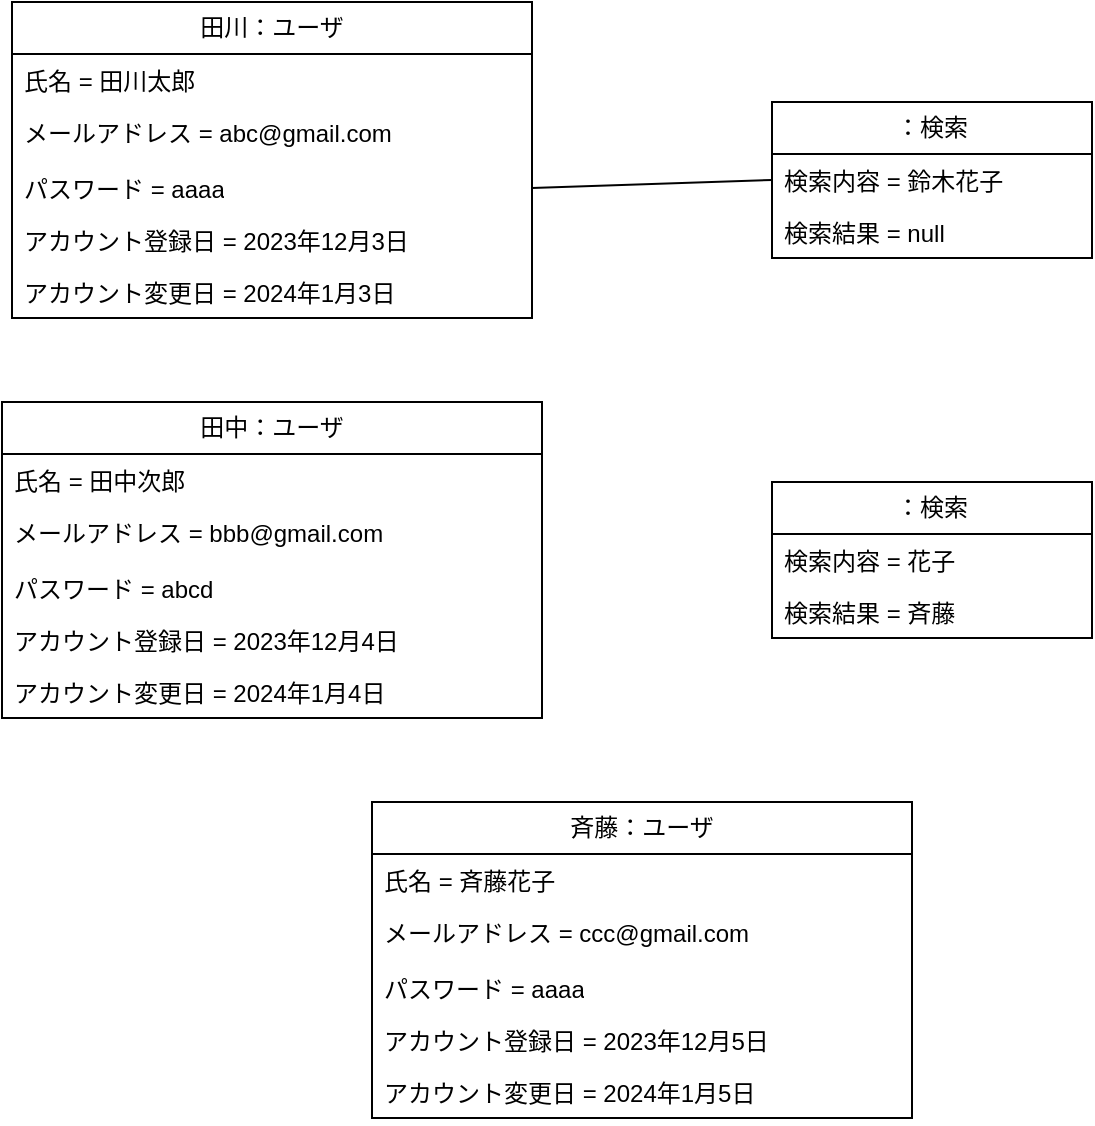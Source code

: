 <mxfile version="22.1.5" type="device">
  <diagram name="ページ1" id="Y7tMpiuUqk2Kay0Dzbap">
    <mxGraphModel dx="1006" dy="1139" grid="1" gridSize="10" guides="1" tooltips="1" connect="1" arrows="1" fold="1" page="0" pageScale="1" pageWidth="827" pageHeight="1169" math="0" shadow="0">
      <root>
        <mxCell id="0" />
        <mxCell id="1" parent="0" />
        <mxCell id="Qg7RAEVEIy1zDmkFeC45-1" value="田川：ユーザ" style="swimlane;fontStyle=0;childLayout=stackLayout;horizontal=1;startSize=26;fillColor=none;horizontalStack=0;resizeParent=1;resizeParentMax=0;resizeLast=0;collapsible=1;marginBottom=0;whiteSpace=wrap;html=1;" parent="1" vertex="1">
          <mxGeometry x="-100" y="-240" width="260" height="158" as="geometry" />
        </mxCell>
        <mxCell id="Qg7RAEVEIy1zDmkFeC45-2" value="氏名 = 田川太郎" style="text;strokeColor=none;fillColor=none;align=left;verticalAlign=top;spacingLeft=4;spacingRight=4;overflow=hidden;rotatable=0;points=[[0,0.5],[1,0.5]];portConstraint=eastwest;whiteSpace=wrap;html=1;" parent="Qg7RAEVEIy1zDmkFeC45-1" vertex="1">
          <mxGeometry y="26" width="260" height="26" as="geometry" />
        </mxCell>
        <mxCell id="Qg7RAEVEIy1zDmkFeC45-3" value="メールアドレス = abc@gmail.com" style="text;strokeColor=none;fillColor=none;align=left;verticalAlign=top;spacingLeft=4;spacingRight=4;overflow=hidden;rotatable=0;points=[[0,0.5],[1,0.5]];portConstraint=eastwest;whiteSpace=wrap;html=1;" parent="Qg7RAEVEIy1zDmkFeC45-1" vertex="1">
          <mxGeometry y="52" width="260" height="28" as="geometry" />
        </mxCell>
        <mxCell id="Qg7RAEVEIy1zDmkFeC45-4" value="パスワード = aaaa" style="text;strokeColor=none;fillColor=none;align=left;verticalAlign=top;spacingLeft=4;spacingRight=4;overflow=hidden;rotatable=0;points=[[0,0.5],[1,0.5]];portConstraint=eastwest;whiteSpace=wrap;html=1;" parent="Qg7RAEVEIy1zDmkFeC45-1" vertex="1">
          <mxGeometry y="80" width="260" height="26" as="geometry" />
        </mxCell>
        <mxCell id="Qg7RAEVEIy1zDmkFeC45-5" value="アカウント登録日 = 2023年12月3日" style="text;strokeColor=none;fillColor=none;align=left;verticalAlign=top;spacingLeft=4;spacingRight=4;overflow=hidden;rotatable=0;points=[[0,0.5],[1,0.5]];portConstraint=eastwest;whiteSpace=wrap;html=1;" parent="Qg7RAEVEIy1zDmkFeC45-1" vertex="1">
          <mxGeometry y="106" width="260" height="26" as="geometry" />
        </mxCell>
        <mxCell id="Qg7RAEVEIy1zDmkFeC45-6" value="アカウント変更日 = 2024年1月3日" style="text;strokeColor=none;fillColor=none;align=left;verticalAlign=top;spacingLeft=4;spacingRight=4;overflow=hidden;rotatable=0;points=[[0,0.5],[1,0.5]];portConstraint=eastwest;whiteSpace=wrap;html=1;" parent="Qg7RAEVEIy1zDmkFeC45-1" vertex="1">
          <mxGeometry y="132" width="260" height="26" as="geometry" />
        </mxCell>
        <mxCell id="Qg7RAEVEIy1zDmkFeC45-7" value="田中：ユーザ" style="swimlane;fontStyle=0;childLayout=stackLayout;horizontal=1;startSize=26;fillColor=none;horizontalStack=0;resizeParent=1;resizeParentMax=0;resizeLast=0;collapsible=1;marginBottom=0;whiteSpace=wrap;html=1;" parent="1" vertex="1">
          <mxGeometry x="-105" y="-40" width="270" height="158" as="geometry" />
        </mxCell>
        <mxCell id="Qg7RAEVEIy1zDmkFeC45-8" value="氏名 = 田中次郎" style="text;strokeColor=none;fillColor=none;align=left;verticalAlign=top;spacingLeft=4;spacingRight=4;overflow=hidden;rotatable=0;points=[[0,0.5],[1,0.5]];portConstraint=eastwest;whiteSpace=wrap;html=1;" parent="Qg7RAEVEIy1zDmkFeC45-7" vertex="1">
          <mxGeometry y="26" width="270" height="26" as="geometry" />
        </mxCell>
        <mxCell id="Qg7RAEVEIy1zDmkFeC45-9" value="メールアドレス = bbb@gmail.com" style="text;strokeColor=none;fillColor=none;align=left;verticalAlign=top;spacingLeft=4;spacingRight=4;overflow=hidden;rotatable=0;points=[[0,0.5],[1,0.5]];portConstraint=eastwest;whiteSpace=wrap;html=1;" parent="Qg7RAEVEIy1zDmkFeC45-7" vertex="1">
          <mxGeometry y="52" width="270" height="28" as="geometry" />
        </mxCell>
        <mxCell id="Qg7RAEVEIy1zDmkFeC45-10" value="パスワード = abcd" style="text;strokeColor=none;fillColor=none;align=left;verticalAlign=top;spacingLeft=4;spacingRight=4;overflow=hidden;rotatable=0;points=[[0,0.5],[1,0.5]];portConstraint=eastwest;whiteSpace=wrap;html=1;" parent="Qg7RAEVEIy1zDmkFeC45-7" vertex="1">
          <mxGeometry y="80" width="270" height="26" as="geometry" />
        </mxCell>
        <mxCell id="Qg7RAEVEIy1zDmkFeC45-11" value="アカウント登録日 = 2023年12月4日" style="text;strokeColor=none;fillColor=none;align=left;verticalAlign=top;spacingLeft=4;spacingRight=4;overflow=hidden;rotatable=0;points=[[0,0.5],[1,0.5]];portConstraint=eastwest;whiteSpace=wrap;html=1;" parent="Qg7RAEVEIy1zDmkFeC45-7" vertex="1">
          <mxGeometry y="106" width="270" height="26" as="geometry" />
        </mxCell>
        <mxCell id="Qg7RAEVEIy1zDmkFeC45-12" value="アカウント変更日 = 2024年1月4日" style="text;strokeColor=none;fillColor=none;align=left;verticalAlign=top;spacingLeft=4;spacingRight=4;overflow=hidden;rotatable=0;points=[[0,0.5],[1,0.5]];portConstraint=eastwest;whiteSpace=wrap;html=1;" parent="Qg7RAEVEIy1zDmkFeC45-7" vertex="1">
          <mxGeometry y="132" width="270" height="26" as="geometry" />
        </mxCell>
        <mxCell id="Qg7RAEVEIy1zDmkFeC45-13" value="斉藤：ユーザ" style="swimlane;fontStyle=0;childLayout=stackLayout;horizontal=1;startSize=26;fillColor=none;horizontalStack=0;resizeParent=1;resizeParentMax=0;resizeLast=0;collapsible=1;marginBottom=0;whiteSpace=wrap;html=1;" parent="1" vertex="1">
          <mxGeometry x="80" y="160" width="270" height="158" as="geometry" />
        </mxCell>
        <mxCell id="Qg7RAEVEIy1zDmkFeC45-14" value="氏名 = 斉藤花子" style="text;strokeColor=none;fillColor=none;align=left;verticalAlign=top;spacingLeft=4;spacingRight=4;overflow=hidden;rotatable=0;points=[[0,0.5],[1,0.5]];portConstraint=eastwest;whiteSpace=wrap;html=1;" parent="Qg7RAEVEIy1zDmkFeC45-13" vertex="1">
          <mxGeometry y="26" width="270" height="26" as="geometry" />
        </mxCell>
        <mxCell id="Qg7RAEVEIy1zDmkFeC45-15" value="メールアドレス = ccc@gmail.com" style="text;strokeColor=none;fillColor=none;align=left;verticalAlign=top;spacingLeft=4;spacingRight=4;overflow=hidden;rotatable=0;points=[[0,0.5],[1,0.5]];portConstraint=eastwest;whiteSpace=wrap;html=1;" parent="Qg7RAEVEIy1zDmkFeC45-13" vertex="1">
          <mxGeometry y="52" width="270" height="28" as="geometry" />
        </mxCell>
        <mxCell id="Qg7RAEVEIy1zDmkFeC45-16" value="パスワード = aaaa" style="text;strokeColor=none;fillColor=none;align=left;verticalAlign=top;spacingLeft=4;spacingRight=4;overflow=hidden;rotatable=0;points=[[0,0.5],[1,0.5]];portConstraint=eastwest;whiteSpace=wrap;html=1;" parent="Qg7RAEVEIy1zDmkFeC45-13" vertex="1">
          <mxGeometry y="80" width="270" height="26" as="geometry" />
        </mxCell>
        <mxCell id="Qg7RAEVEIy1zDmkFeC45-17" value="アカウント登録日 = 2023年12月5日" style="text;strokeColor=none;fillColor=none;align=left;verticalAlign=top;spacingLeft=4;spacingRight=4;overflow=hidden;rotatable=0;points=[[0,0.5],[1,0.5]];portConstraint=eastwest;whiteSpace=wrap;html=1;" parent="Qg7RAEVEIy1zDmkFeC45-13" vertex="1">
          <mxGeometry y="106" width="270" height="26" as="geometry" />
        </mxCell>
        <mxCell id="Qg7RAEVEIy1zDmkFeC45-18" value="アカウント変更日 = 2024年1月5日" style="text;strokeColor=none;fillColor=none;align=left;verticalAlign=top;spacingLeft=4;spacingRight=4;overflow=hidden;rotatable=0;points=[[0,0.5],[1,0.5]];portConstraint=eastwest;whiteSpace=wrap;html=1;" parent="Qg7RAEVEIy1zDmkFeC45-13" vertex="1">
          <mxGeometry y="132" width="270" height="26" as="geometry" />
        </mxCell>
        <mxCell id="Qg7RAEVEIy1zDmkFeC45-19" value="：検索" style="swimlane;fontStyle=0;childLayout=stackLayout;horizontal=1;startSize=26;fillColor=none;horizontalStack=0;resizeParent=1;resizeParentMax=0;resizeLast=0;collapsible=1;marginBottom=0;whiteSpace=wrap;html=1;" parent="1" vertex="1">
          <mxGeometry x="280" y="-190" width="160" height="78" as="geometry" />
        </mxCell>
        <mxCell id="Qg7RAEVEIy1zDmkFeC45-23" value="検索内容 = 鈴木花子" style="text;strokeColor=none;fillColor=none;align=left;verticalAlign=top;spacingLeft=4;spacingRight=4;overflow=hidden;rotatable=0;points=[[0,0.5],[1,0.5]];portConstraint=eastwest;whiteSpace=wrap;html=1;" parent="Qg7RAEVEIy1zDmkFeC45-19" vertex="1">
          <mxGeometry y="26" width="160" height="26" as="geometry" />
        </mxCell>
        <mxCell id="Qg7RAEVEIy1zDmkFeC45-25" value="検索結果 = null" style="text;strokeColor=none;fillColor=none;align=left;verticalAlign=top;spacingLeft=4;spacingRight=4;overflow=hidden;rotatable=0;points=[[0,0.5],[1,0.5]];portConstraint=eastwest;whiteSpace=wrap;html=1;" parent="Qg7RAEVEIy1zDmkFeC45-19" vertex="1">
          <mxGeometry y="52" width="160" height="26" as="geometry" />
        </mxCell>
        <mxCell id="Qg7RAEVEIy1zDmkFeC45-29" value="" style="endArrow=none;html=1;rounded=0;fontSize=12;startSize=8;endSize=8;curved=1;entryX=0;entryY=0.5;entryDx=0;entryDy=0;exitX=1;exitY=0.5;exitDx=0;exitDy=0;" parent="1" source="Qg7RAEVEIy1zDmkFeC45-4" target="Qg7RAEVEIy1zDmkFeC45-23" edge="1">
          <mxGeometry width="50" height="50" relative="1" as="geometry">
            <mxPoint x="130" y="10" as="sourcePoint" />
            <mxPoint x="180" y="-40" as="targetPoint" />
          </mxGeometry>
        </mxCell>
        <mxCell id="Qg7RAEVEIy1zDmkFeC45-30" value="：検索" style="swimlane;fontStyle=0;childLayout=stackLayout;horizontal=1;startSize=26;fillColor=none;horizontalStack=0;resizeParent=1;resizeParentMax=0;resizeLast=0;collapsible=1;marginBottom=0;whiteSpace=wrap;html=1;" parent="1" vertex="1">
          <mxGeometry x="280" width="160" height="78" as="geometry" />
        </mxCell>
        <mxCell id="Qg7RAEVEIy1zDmkFeC45-31" value="検索内容 = 花子" style="text;strokeColor=none;fillColor=none;align=left;verticalAlign=top;spacingLeft=4;spacingRight=4;overflow=hidden;rotatable=0;points=[[0,0.5],[1,0.5]];portConstraint=eastwest;whiteSpace=wrap;html=1;" parent="Qg7RAEVEIy1zDmkFeC45-30" vertex="1">
          <mxGeometry y="26" width="160" height="26" as="geometry" />
        </mxCell>
        <mxCell id="Qg7RAEVEIy1zDmkFeC45-32" value="検索結果 = 斉藤" style="text;strokeColor=none;fillColor=none;align=left;verticalAlign=top;spacingLeft=4;spacingRight=4;overflow=hidden;rotatable=0;points=[[0,0.5],[1,0.5]];portConstraint=eastwest;whiteSpace=wrap;html=1;" parent="Qg7RAEVEIy1zDmkFeC45-30" vertex="1">
          <mxGeometry y="52" width="160" height="26" as="geometry" />
        </mxCell>
      </root>
    </mxGraphModel>
  </diagram>
</mxfile>
